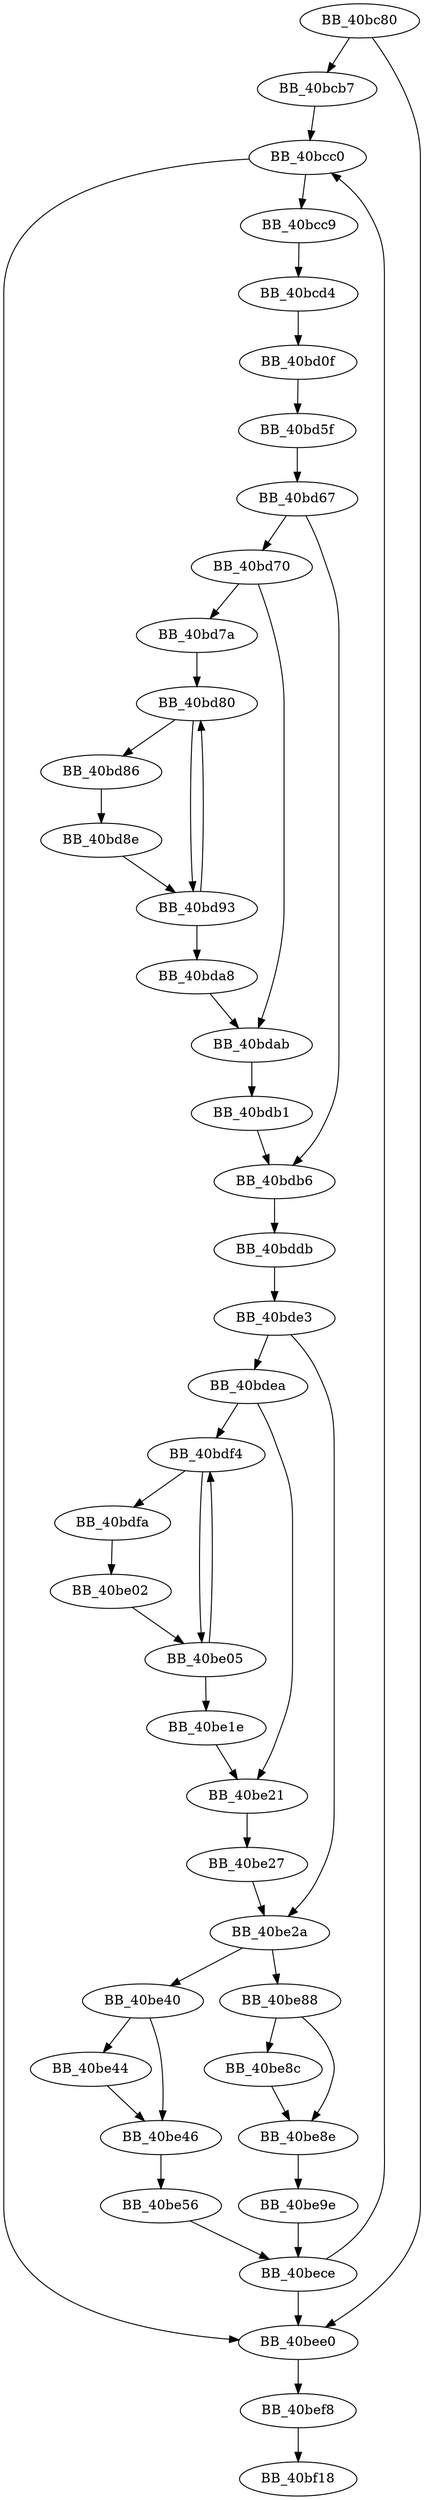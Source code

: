 DiGraph sub_40BC80{
BB_40bc80->BB_40bcb7
BB_40bc80->BB_40bee0
BB_40bcb7->BB_40bcc0
BB_40bcc0->BB_40bcc9
BB_40bcc0->BB_40bee0
BB_40bcc9->BB_40bcd4
BB_40bcd4->BB_40bd0f
BB_40bd0f->BB_40bd5f
BB_40bd5f->BB_40bd67
BB_40bd67->BB_40bd70
BB_40bd67->BB_40bdb6
BB_40bd70->BB_40bd7a
BB_40bd70->BB_40bdab
BB_40bd7a->BB_40bd80
BB_40bd80->BB_40bd86
BB_40bd80->BB_40bd93
BB_40bd86->BB_40bd8e
BB_40bd8e->BB_40bd93
BB_40bd93->BB_40bd80
BB_40bd93->BB_40bda8
BB_40bda8->BB_40bdab
BB_40bdab->BB_40bdb1
BB_40bdb1->BB_40bdb6
BB_40bdb6->BB_40bddb
BB_40bddb->BB_40bde3
BB_40bde3->BB_40bdea
BB_40bde3->BB_40be2a
BB_40bdea->BB_40bdf4
BB_40bdea->BB_40be21
BB_40bdf4->BB_40bdfa
BB_40bdf4->BB_40be05
BB_40bdfa->BB_40be02
BB_40be02->BB_40be05
BB_40be05->BB_40bdf4
BB_40be05->BB_40be1e
BB_40be1e->BB_40be21
BB_40be21->BB_40be27
BB_40be27->BB_40be2a
BB_40be2a->BB_40be40
BB_40be2a->BB_40be88
BB_40be40->BB_40be44
BB_40be40->BB_40be46
BB_40be44->BB_40be46
BB_40be46->BB_40be56
BB_40be56->BB_40bece
BB_40be88->BB_40be8c
BB_40be88->BB_40be8e
BB_40be8c->BB_40be8e
BB_40be8e->BB_40be9e
BB_40be9e->BB_40bece
BB_40bece->BB_40bcc0
BB_40bece->BB_40bee0
BB_40bee0->BB_40bef8
BB_40bef8->BB_40bf18
}
